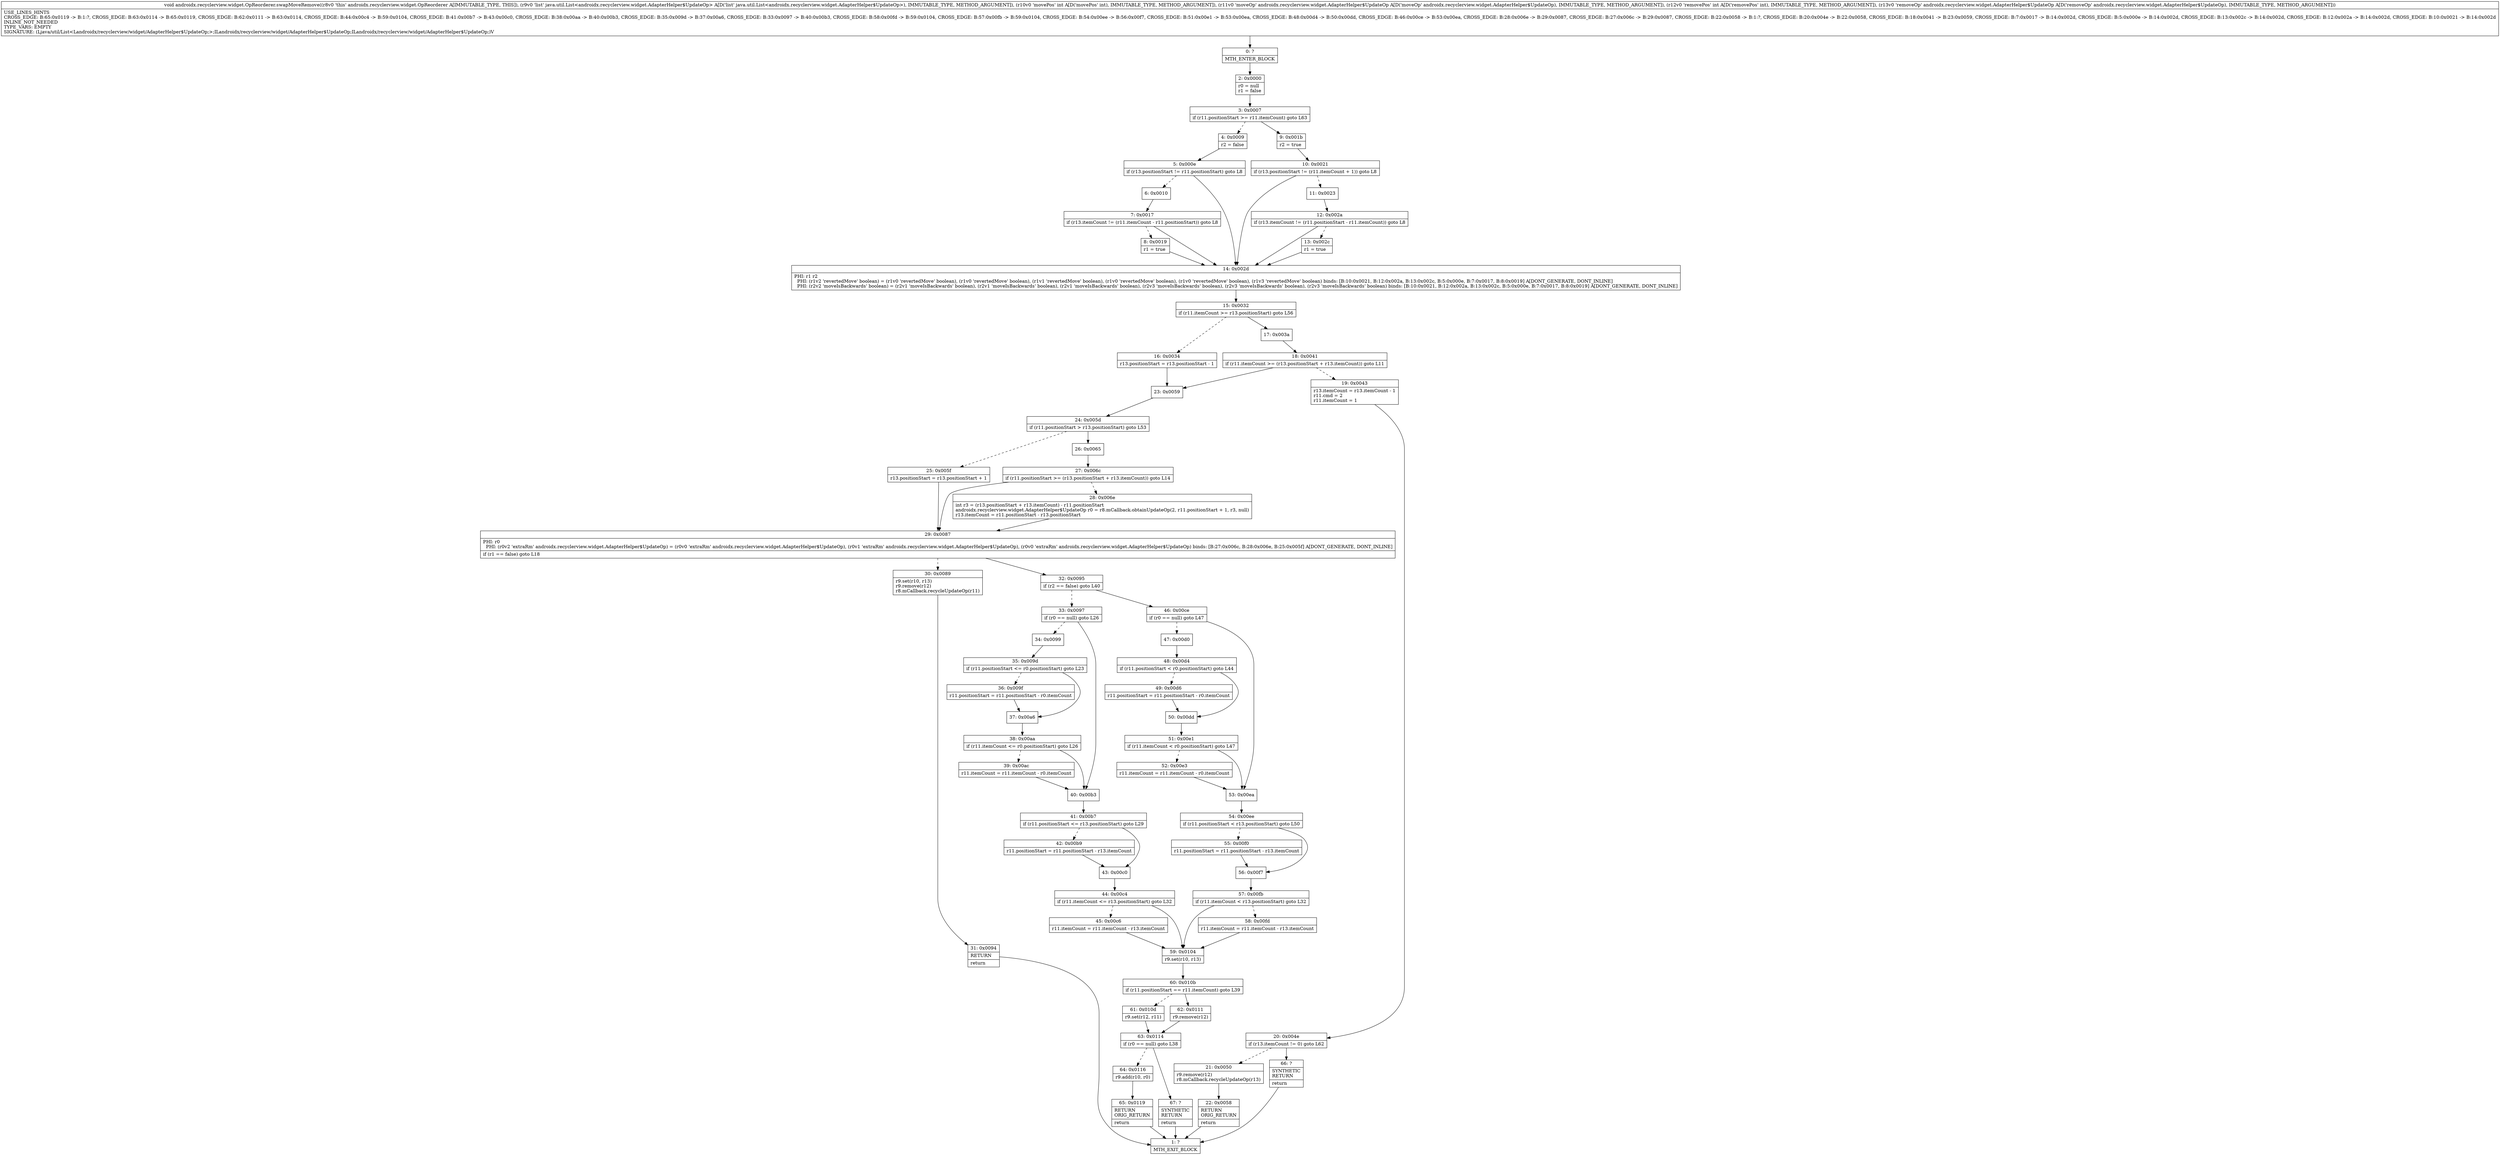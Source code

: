 digraph "CFG forandroidx.recyclerview.widget.OpReorderer.swapMoveRemove(Ljava\/util\/List;ILandroidx\/recyclerview\/widget\/AdapterHelper$UpdateOp;ILandroidx\/recyclerview\/widget\/AdapterHelper$UpdateOp;)V" {
Node_0 [shape=record,label="{0\:\ ?|MTH_ENTER_BLOCK\l}"];
Node_2 [shape=record,label="{2\:\ 0x0000|r0 = null\lr1 = false\l}"];
Node_3 [shape=record,label="{3\:\ 0x0007|if (r11.positionStart \>= r11.itemCount) goto L63\l}"];
Node_4 [shape=record,label="{4\:\ 0x0009|r2 = false\l}"];
Node_5 [shape=record,label="{5\:\ 0x000e|if (r13.positionStart != r11.positionStart) goto L8\l}"];
Node_6 [shape=record,label="{6\:\ 0x0010}"];
Node_7 [shape=record,label="{7\:\ 0x0017|if (r13.itemCount != (r11.itemCount \- r11.positionStart)) goto L8\l}"];
Node_8 [shape=record,label="{8\:\ 0x0019|r1 = true\l}"];
Node_14 [shape=record,label="{14\:\ 0x002d|PHI: r1 r2 \l  PHI: (r1v2 'revertedMove' boolean) = (r1v0 'revertedMove' boolean), (r1v0 'revertedMove' boolean), (r1v1 'revertedMove' boolean), (r1v0 'revertedMove' boolean), (r1v0 'revertedMove' boolean), (r1v3 'revertedMove' boolean) binds: [B:10:0x0021, B:12:0x002a, B:13:0x002c, B:5:0x000e, B:7:0x0017, B:8:0x0019] A[DONT_GENERATE, DONT_INLINE]\l  PHI: (r2v2 'moveIsBackwards' boolean) = (r2v1 'moveIsBackwards' boolean), (r2v1 'moveIsBackwards' boolean), (r2v1 'moveIsBackwards' boolean), (r2v3 'moveIsBackwards' boolean), (r2v3 'moveIsBackwards' boolean), (r2v3 'moveIsBackwards' boolean) binds: [B:10:0x0021, B:12:0x002a, B:13:0x002c, B:5:0x000e, B:7:0x0017, B:8:0x0019] A[DONT_GENERATE, DONT_INLINE]\l}"];
Node_15 [shape=record,label="{15\:\ 0x0032|if (r11.itemCount \>= r13.positionStart) goto L56\l}"];
Node_16 [shape=record,label="{16\:\ 0x0034|r13.positionStart = r13.positionStart \- 1\l}"];
Node_23 [shape=record,label="{23\:\ 0x0059}"];
Node_24 [shape=record,label="{24\:\ 0x005d|if (r11.positionStart \> r13.positionStart) goto L53\l}"];
Node_25 [shape=record,label="{25\:\ 0x005f|r13.positionStart = r13.positionStart + 1\l}"];
Node_29 [shape=record,label="{29\:\ 0x0087|PHI: r0 \l  PHI: (r0v2 'extraRm' androidx.recyclerview.widget.AdapterHelper$UpdateOp) = (r0v0 'extraRm' androidx.recyclerview.widget.AdapterHelper$UpdateOp), (r0v1 'extraRm' androidx.recyclerview.widget.AdapterHelper$UpdateOp), (r0v0 'extraRm' androidx.recyclerview.widget.AdapterHelper$UpdateOp) binds: [B:27:0x006c, B:28:0x006e, B:25:0x005f] A[DONT_GENERATE, DONT_INLINE]\l|if (r1 == false) goto L18\l}"];
Node_30 [shape=record,label="{30\:\ 0x0089|r9.set(r10, r13)\lr9.remove(r12)\lr8.mCallback.recycleUpdateOp(r11)\l}"];
Node_31 [shape=record,label="{31\:\ 0x0094|RETURN\l|return\l}"];
Node_1 [shape=record,label="{1\:\ ?|MTH_EXIT_BLOCK\l}"];
Node_32 [shape=record,label="{32\:\ 0x0095|if (r2 == false) goto L40\l}"];
Node_33 [shape=record,label="{33\:\ 0x0097|if (r0 == null) goto L26\l}"];
Node_34 [shape=record,label="{34\:\ 0x0099}"];
Node_35 [shape=record,label="{35\:\ 0x009d|if (r11.positionStart \<= r0.positionStart) goto L23\l}"];
Node_36 [shape=record,label="{36\:\ 0x009f|r11.positionStart = r11.positionStart \- r0.itemCount\l}"];
Node_37 [shape=record,label="{37\:\ 0x00a6}"];
Node_38 [shape=record,label="{38\:\ 0x00aa|if (r11.itemCount \<= r0.positionStart) goto L26\l}"];
Node_39 [shape=record,label="{39\:\ 0x00ac|r11.itemCount = r11.itemCount \- r0.itemCount\l}"];
Node_40 [shape=record,label="{40\:\ 0x00b3}"];
Node_41 [shape=record,label="{41\:\ 0x00b7|if (r11.positionStart \<= r13.positionStart) goto L29\l}"];
Node_42 [shape=record,label="{42\:\ 0x00b9|r11.positionStart = r11.positionStart \- r13.itemCount\l}"];
Node_43 [shape=record,label="{43\:\ 0x00c0}"];
Node_44 [shape=record,label="{44\:\ 0x00c4|if (r11.itemCount \<= r13.positionStart) goto L32\l}"];
Node_45 [shape=record,label="{45\:\ 0x00c6|r11.itemCount = r11.itemCount \- r13.itemCount\l}"];
Node_59 [shape=record,label="{59\:\ 0x0104|r9.set(r10, r13)\l}"];
Node_60 [shape=record,label="{60\:\ 0x010b|if (r11.positionStart == r11.itemCount) goto L39\l}"];
Node_61 [shape=record,label="{61\:\ 0x010d|r9.set(r12, r11)\l}"];
Node_63 [shape=record,label="{63\:\ 0x0114|if (r0 == null) goto L38\l}"];
Node_64 [shape=record,label="{64\:\ 0x0116|r9.add(r10, r0)\l}"];
Node_65 [shape=record,label="{65\:\ 0x0119|RETURN\lORIG_RETURN\l|return\l}"];
Node_67 [shape=record,label="{67\:\ ?|SYNTHETIC\lRETURN\l|return\l}"];
Node_62 [shape=record,label="{62\:\ 0x0111|r9.remove(r12)\l}"];
Node_46 [shape=record,label="{46\:\ 0x00ce|if (r0 == null) goto L47\l}"];
Node_47 [shape=record,label="{47\:\ 0x00d0}"];
Node_48 [shape=record,label="{48\:\ 0x00d4|if (r11.positionStart \< r0.positionStart) goto L44\l}"];
Node_49 [shape=record,label="{49\:\ 0x00d6|r11.positionStart = r11.positionStart \- r0.itemCount\l}"];
Node_50 [shape=record,label="{50\:\ 0x00dd}"];
Node_51 [shape=record,label="{51\:\ 0x00e1|if (r11.itemCount \< r0.positionStart) goto L47\l}"];
Node_52 [shape=record,label="{52\:\ 0x00e3|r11.itemCount = r11.itemCount \- r0.itemCount\l}"];
Node_53 [shape=record,label="{53\:\ 0x00ea}"];
Node_54 [shape=record,label="{54\:\ 0x00ee|if (r11.positionStart \< r13.positionStart) goto L50\l}"];
Node_55 [shape=record,label="{55\:\ 0x00f0|r11.positionStart = r11.positionStart \- r13.itemCount\l}"];
Node_56 [shape=record,label="{56\:\ 0x00f7}"];
Node_57 [shape=record,label="{57\:\ 0x00fb|if (r11.itemCount \< r13.positionStart) goto L32\l}"];
Node_58 [shape=record,label="{58\:\ 0x00fd|r11.itemCount = r11.itemCount \- r13.itemCount\l}"];
Node_26 [shape=record,label="{26\:\ 0x0065}"];
Node_27 [shape=record,label="{27\:\ 0x006c|if (r11.positionStart \>= (r13.positionStart + r13.itemCount)) goto L14\l}"];
Node_28 [shape=record,label="{28\:\ 0x006e|int r3 = (r13.positionStart + r13.itemCount) \- r11.positionStart\landroidx.recyclerview.widget.AdapterHelper$UpdateOp r0 = r8.mCallback.obtainUpdateOp(2, r11.positionStart + 1, r3, null)\lr13.itemCount = r11.positionStart \- r13.positionStart\l}"];
Node_17 [shape=record,label="{17\:\ 0x003a}"];
Node_18 [shape=record,label="{18\:\ 0x0041|if (r11.itemCount \>= (r13.positionStart + r13.itemCount)) goto L11\l}"];
Node_19 [shape=record,label="{19\:\ 0x0043|r13.itemCount = r13.itemCount \- 1\lr11.cmd = 2\lr11.itemCount = 1\l}"];
Node_20 [shape=record,label="{20\:\ 0x004e|if (r13.itemCount != 0) goto L62\l}"];
Node_21 [shape=record,label="{21\:\ 0x0050|r9.remove(r12)\lr8.mCallback.recycleUpdateOp(r13)\l}"];
Node_22 [shape=record,label="{22\:\ 0x0058|RETURN\lORIG_RETURN\l|return\l}"];
Node_66 [shape=record,label="{66\:\ ?|SYNTHETIC\lRETURN\l|return\l}"];
Node_9 [shape=record,label="{9\:\ 0x001b|r2 = true\l}"];
Node_10 [shape=record,label="{10\:\ 0x0021|if (r13.positionStart != (r11.itemCount + 1)) goto L8\l}"];
Node_11 [shape=record,label="{11\:\ 0x0023}"];
Node_12 [shape=record,label="{12\:\ 0x002a|if (r13.itemCount != (r11.positionStart \- r11.itemCount)) goto L8\l}"];
Node_13 [shape=record,label="{13\:\ 0x002c|r1 = true\l}"];
MethodNode[shape=record,label="{void androidx.recyclerview.widget.OpReorderer.swapMoveRemove((r8v0 'this' androidx.recyclerview.widget.OpReorderer A[IMMUTABLE_TYPE, THIS]), (r9v0 'list' java.util.List\<androidx.recyclerview.widget.AdapterHelper$UpdateOp\> A[D('list' java.util.List\<androidx.recyclerview.widget.AdapterHelper$UpdateOp\>), IMMUTABLE_TYPE, METHOD_ARGUMENT]), (r10v0 'movePos' int A[D('movePos' int), IMMUTABLE_TYPE, METHOD_ARGUMENT]), (r11v0 'moveOp' androidx.recyclerview.widget.AdapterHelper$UpdateOp A[D('moveOp' androidx.recyclerview.widget.AdapterHelper$UpdateOp), IMMUTABLE_TYPE, METHOD_ARGUMENT]), (r12v0 'removePos' int A[D('removePos' int), IMMUTABLE_TYPE, METHOD_ARGUMENT]), (r13v0 'removeOp' androidx.recyclerview.widget.AdapterHelper$UpdateOp A[D('removeOp' androidx.recyclerview.widget.AdapterHelper$UpdateOp), IMMUTABLE_TYPE, METHOD_ARGUMENT]))  | USE_LINES_HINTS\lCROSS_EDGE: B:65:0x0119 \-\> B:1:?, CROSS_EDGE: B:63:0x0114 \-\> B:65:0x0119, CROSS_EDGE: B:62:0x0111 \-\> B:63:0x0114, CROSS_EDGE: B:44:0x00c4 \-\> B:59:0x0104, CROSS_EDGE: B:41:0x00b7 \-\> B:43:0x00c0, CROSS_EDGE: B:38:0x00aa \-\> B:40:0x00b3, CROSS_EDGE: B:35:0x009d \-\> B:37:0x00a6, CROSS_EDGE: B:33:0x0097 \-\> B:40:0x00b3, CROSS_EDGE: B:58:0x00fd \-\> B:59:0x0104, CROSS_EDGE: B:57:0x00fb \-\> B:59:0x0104, CROSS_EDGE: B:54:0x00ee \-\> B:56:0x00f7, CROSS_EDGE: B:51:0x00e1 \-\> B:53:0x00ea, CROSS_EDGE: B:48:0x00d4 \-\> B:50:0x00dd, CROSS_EDGE: B:46:0x00ce \-\> B:53:0x00ea, CROSS_EDGE: B:28:0x006e \-\> B:29:0x0087, CROSS_EDGE: B:27:0x006c \-\> B:29:0x0087, CROSS_EDGE: B:22:0x0058 \-\> B:1:?, CROSS_EDGE: B:20:0x004e \-\> B:22:0x0058, CROSS_EDGE: B:18:0x0041 \-\> B:23:0x0059, CROSS_EDGE: B:7:0x0017 \-\> B:14:0x002d, CROSS_EDGE: B:5:0x000e \-\> B:14:0x002d, CROSS_EDGE: B:13:0x002c \-\> B:14:0x002d, CROSS_EDGE: B:12:0x002a \-\> B:14:0x002d, CROSS_EDGE: B:10:0x0021 \-\> B:14:0x002d\lINLINE_NOT_NEEDED\lTYPE_VARS: EMPTY\lSIGNATURE: (Ljava\/util\/List\<Landroidx\/recyclerview\/widget\/AdapterHelper$UpdateOp;\>;ILandroidx\/recyclerview\/widget\/AdapterHelper$UpdateOp;ILandroidx\/recyclerview\/widget\/AdapterHelper$UpdateOp;)V\l}"];
MethodNode -> Node_0;Node_0 -> Node_2;
Node_2 -> Node_3;
Node_3 -> Node_4[style=dashed];
Node_3 -> Node_9;
Node_4 -> Node_5;
Node_5 -> Node_6[style=dashed];
Node_5 -> Node_14;
Node_6 -> Node_7;
Node_7 -> Node_8[style=dashed];
Node_7 -> Node_14;
Node_8 -> Node_14;
Node_14 -> Node_15;
Node_15 -> Node_16[style=dashed];
Node_15 -> Node_17;
Node_16 -> Node_23;
Node_23 -> Node_24;
Node_24 -> Node_25[style=dashed];
Node_24 -> Node_26;
Node_25 -> Node_29;
Node_29 -> Node_30[style=dashed];
Node_29 -> Node_32;
Node_30 -> Node_31;
Node_31 -> Node_1;
Node_32 -> Node_33[style=dashed];
Node_32 -> Node_46;
Node_33 -> Node_34[style=dashed];
Node_33 -> Node_40;
Node_34 -> Node_35;
Node_35 -> Node_36[style=dashed];
Node_35 -> Node_37;
Node_36 -> Node_37;
Node_37 -> Node_38;
Node_38 -> Node_39[style=dashed];
Node_38 -> Node_40;
Node_39 -> Node_40;
Node_40 -> Node_41;
Node_41 -> Node_42[style=dashed];
Node_41 -> Node_43;
Node_42 -> Node_43;
Node_43 -> Node_44;
Node_44 -> Node_45[style=dashed];
Node_44 -> Node_59;
Node_45 -> Node_59;
Node_59 -> Node_60;
Node_60 -> Node_61[style=dashed];
Node_60 -> Node_62;
Node_61 -> Node_63;
Node_63 -> Node_64[style=dashed];
Node_63 -> Node_67;
Node_64 -> Node_65;
Node_65 -> Node_1;
Node_67 -> Node_1;
Node_62 -> Node_63;
Node_46 -> Node_47[style=dashed];
Node_46 -> Node_53;
Node_47 -> Node_48;
Node_48 -> Node_49[style=dashed];
Node_48 -> Node_50;
Node_49 -> Node_50;
Node_50 -> Node_51;
Node_51 -> Node_52[style=dashed];
Node_51 -> Node_53;
Node_52 -> Node_53;
Node_53 -> Node_54;
Node_54 -> Node_55[style=dashed];
Node_54 -> Node_56;
Node_55 -> Node_56;
Node_56 -> Node_57;
Node_57 -> Node_58[style=dashed];
Node_57 -> Node_59;
Node_58 -> Node_59;
Node_26 -> Node_27;
Node_27 -> Node_28[style=dashed];
Node_27 -> Node_29;
Node_28 -> Node_29;
Node_17 -> Node_18;
Node_18 -> Node_19[style=dashed];
Node_18 -> Node_23;
Node_19 -> Node_20;
Node_20 -> Node_21[style=dashed];
Node_20 -> Node_66;
Node_21 -> Node_22;
Node_22 -> Node_1;
Node_66 -> Node_1;
Node_9 -> Node_10;
Node_10 -> Node_11[style=dashed];
Node_10 -> Node_14;
Node_11 -> Node_12;
Node_12 -> Node_13[style=dashed];
Node_12 -> Node_14;
Node_13 -> Node_14;
}

